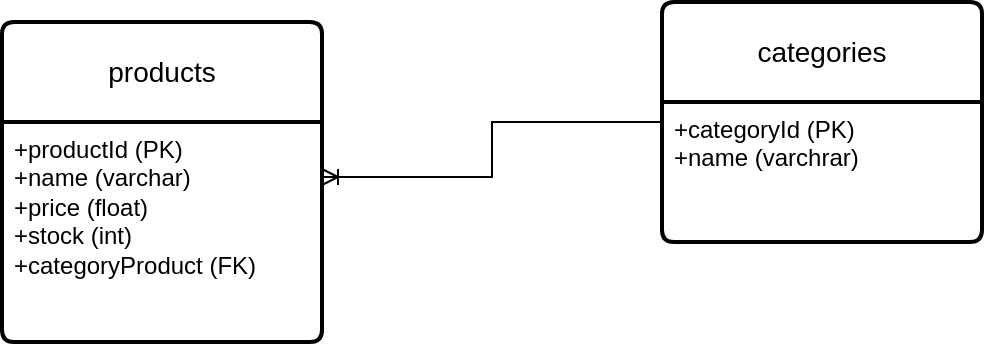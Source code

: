 <mxfile version="22.0.2" type="device">
  <diagram id="R2lEEEUBdFMjLlhIrx00" name="Page-1">
    <mxGraphModel dx="864" dy="516" grid="1" gridSize="10" guides="1" tooltips="1" connect="1" arrows="1" fold="1" page="1" pageScale="1" pageWidth="850" pageHeight="1100" math="0" shadow="0" extFonts="Permanent Marker^https://fonts.googleapis.com/css?family=Permanent+Marker">
      <root>
        <mxCell id="0" />
        <mxCell id="1" parent="0" />
        <mxCell id="Z8-q4fLa9kCMQHtZv8oG-14" value="products" style="swimlane;childLayout=stackLayout;horizontal=1;startSize=50;horizontalStack=0;rounded=1;fontSize=14;fontStyle=0;strokeWidth=2;resizeParent=0;resizeLast=1;shadow=0;dashed=0;align=center;arcSize=4;whiteSpace=wrap;html=1;" vertex="1" parent="1">
          <mxGeometry x="190" y="170" width="160" height="160" as="geometry" />
        </mxCell>
        <mxCell id="Z8-q4fLa9kCMQHtZv8oG-15" value="+productId (PK)&lt;br&gt;+name (varchar)&lt;br&gt;+price (float)&lt;br&gt;+stock (int)&lt;br&gt;+categoryProduct (FK)" style="align=left;strokeColor=none;fillColor=none;spacingLeft=4;fontSize=12;verticalAlign=top;resizable=0;rotatable=0;part=1;html=1;" vertex="1" parent="Z8-q4fLa9kCMQHtZv8oG-14">
          <mxGeometry y="50" width="160" height="110" as="geometry" />
        </mxCell>
        <mxCell id="Z8-q4fLa9kCMQHtZv8oG-16" value="categories" style="swimlane;childLayout=stackLayout;horizontal=1;startSize=50;horizontalStack=0;rounded=1;fontSize=14;fontStyle=0;strokeWidth=2;resizeParent=0;resizeLast=1;shadow=0;dashed=0;align=center;arcSize=4;whiteSpace=wrap;html=1;" vertex="1" parent="1">
          <mxGeometry x="520" y="160" width="160" height="120" as="geometry" />
        </mxCell>
        <mxCell id="Z8-q4fLa9kCMQHtZv8oG-17" value="+categoryId (PK)&lt;br&gt;+name (varchrar)" style="align=left;strokeColor=none;fillColor=none;spacingLeft=4;fontSize=12;verticalAlign=top;resizable=0;rotatable=0;part=1;html=1;" vertex="1" parent="Z8-q4fLa9kCMQHtZv8oG-16">
          <mxGeometry y="50" width="160" height="70" as="geometry" />
        </mxCell>
        <mxCell id="Z8-q4fLa9kCMQHtZv8oG-18" style="edgeStyle=orthogonalEdgeStyle;rounded=0;orthogonalLoop=1;jettySize=auto;html=1;exitX=1;exitY=0.25;exitDx=0;exitDy=0;endArrow=none;endFill=0;startArrow=ERoneToMany;startFill=0;entryX=0;entryY=0.5;entryDx=0;entryDy=0;" edge="1" parent="1" source="Z8-q4fLa9kCMQHtZv8oG-15" target="Z8-q4fLa9kCMQHtZv8oG-16">
          <mxGeometry relative="1" as="geometry">
            <mxPoint x="540" y="230" as="targetPoint" />
          </mxGeometry>
        </mxCell>
      </root>
    </mxGraphModel>
  </diagram>
</mxfile>
